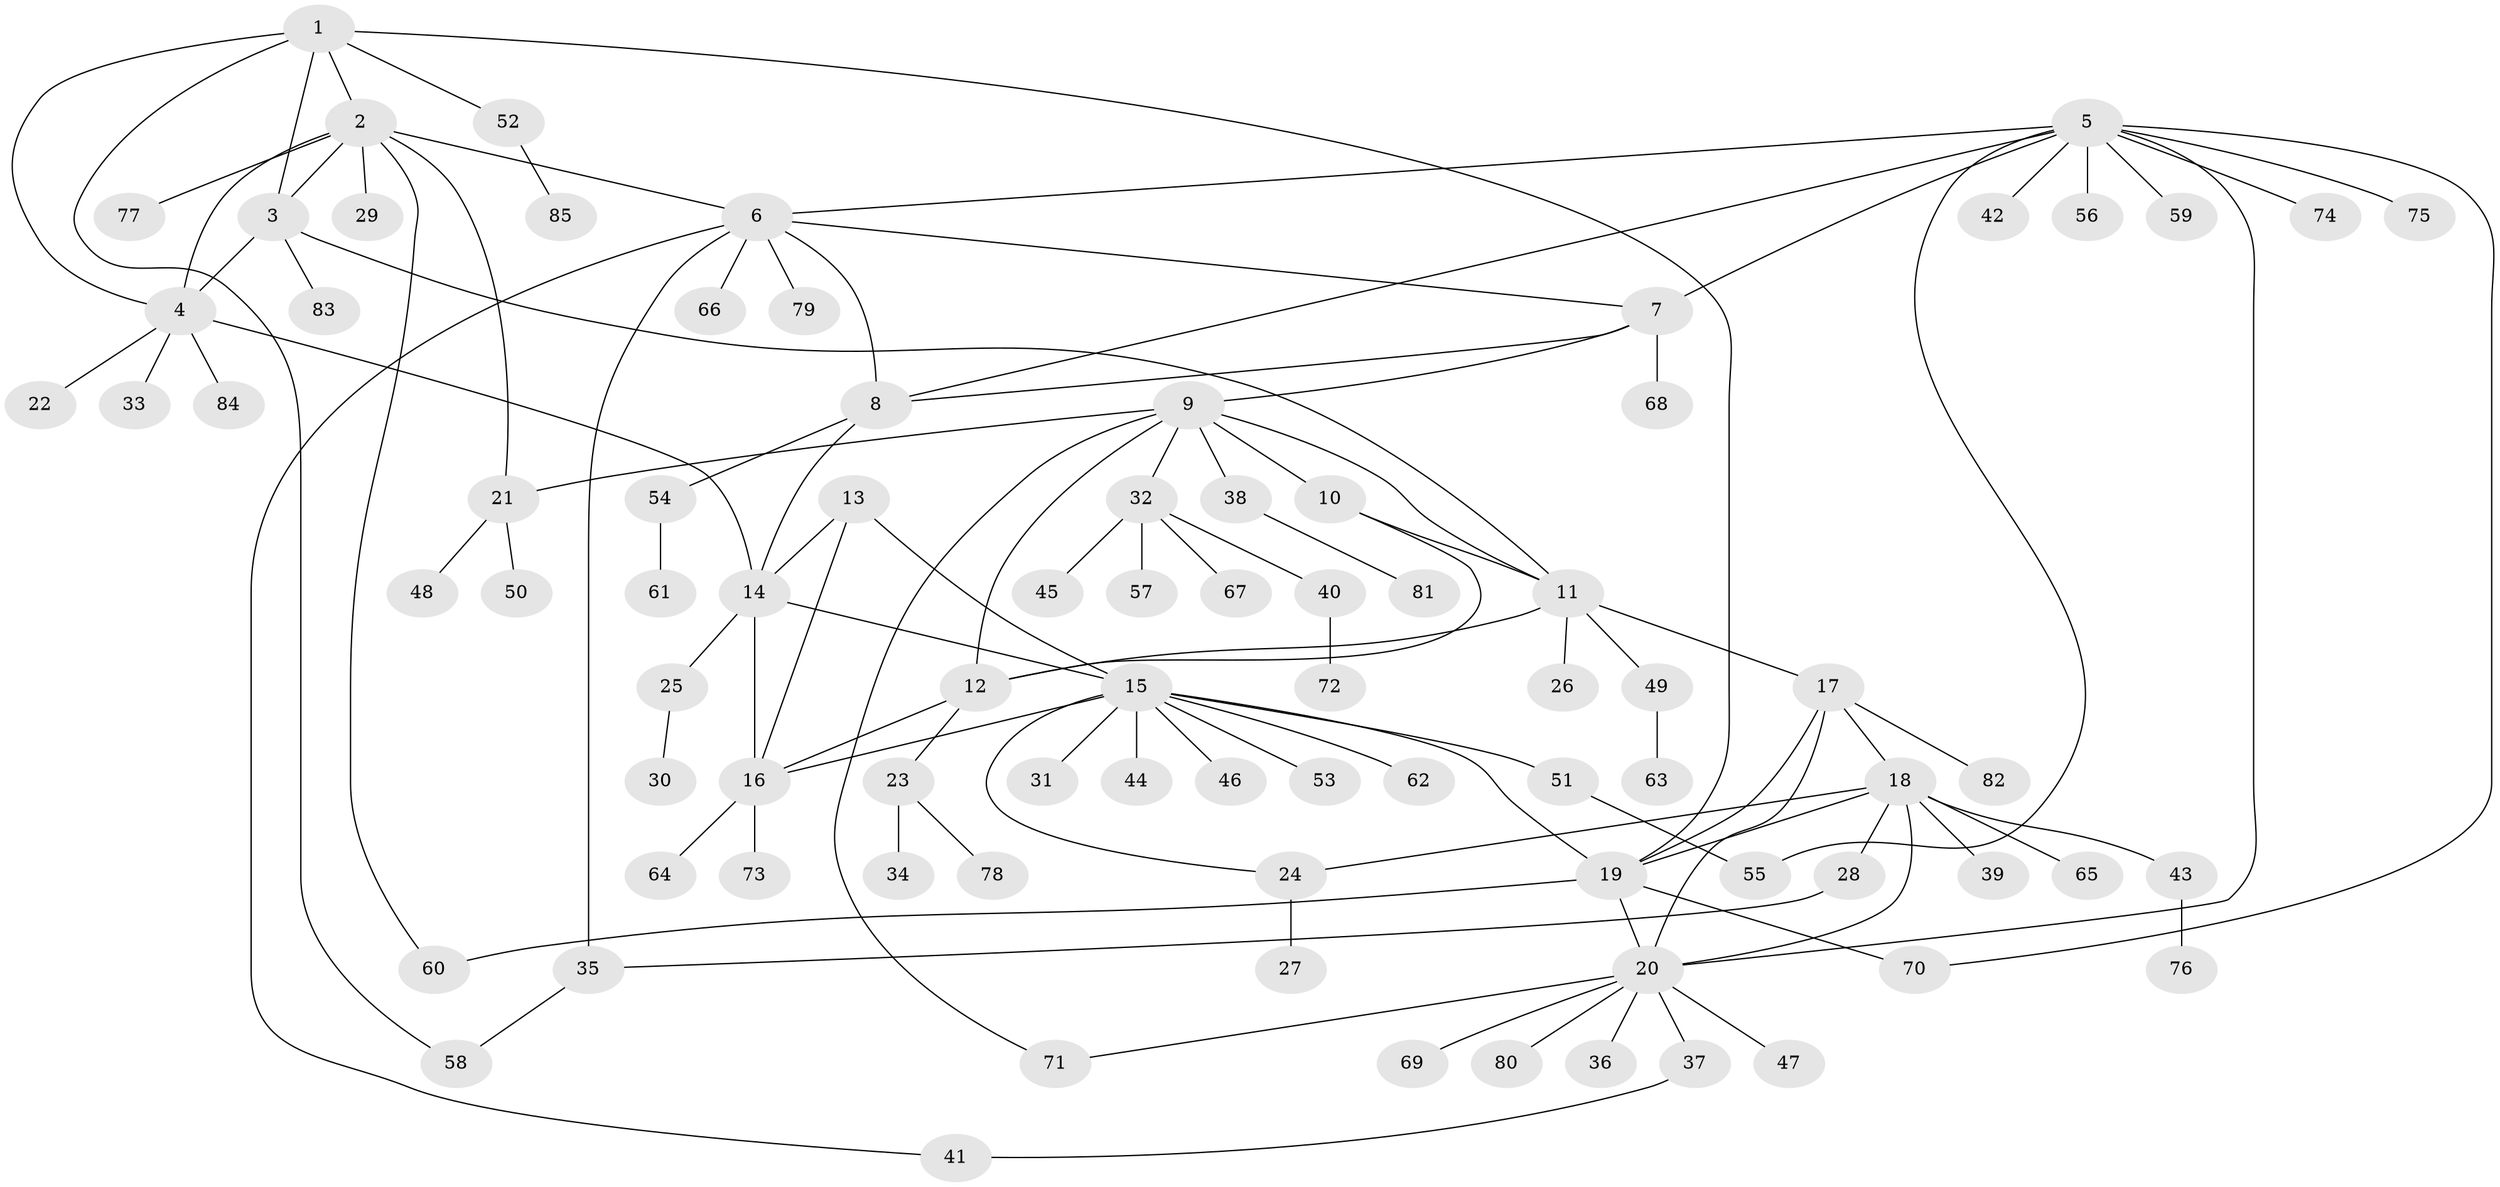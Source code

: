 // Generated by graph-tools (version 1.1) at 2025/54/03/09/25 04:54:13]
// undirected, 85 vertices, 114 edges
graph export_dot {
graph [start="1"]
  node [color=gray90,style=filled];
  1;
  2;
  3;
  4;
  5;
  6;
  7;
  8;
  9;
  10;
  11;
  12;
  13;
  14;
  15;
  16;
  17;
  18;
  19;
  20;
  21;
  22;
  23;
  24;
  25;
  26;
  27;
  28;
  29;
  30;
  31;
  32;
  33;
  34;
  35;
  36;
  37;
  38;
  39;
  40;
  41;
  42;
  43;
  44;
  45;
  46;
  47;
  48;
  49;
  50;
  51;
  52;
  53;
  54;
  55;
  56;
  57;
  58;
  59;
  60;
  61;
  62;
  63;
  64;
  65;
  66;
  67;
  68;
  69;
  70;
  71;
  72;
  73;
  74;
  75;
  76;
  77;
  78;
  79;
  80;
  81;
  82;
  83;
  84;
  85;
  1 -- 2;
  1 -- 3;
  1 -- 4;
  1 -- 19;
  1 -- 52;
  1 -- 58;
  2 -- 3;
  2 -- 4;
  2 -- 6;
  2 -- 21;
  2 -- 29;
  2 -- 60;
  2 -- 77;
  3 -- 4;
  3 -- 11;
  3 -- 83;
  4 -- 14;
  4 -- 22;
  4 -- 33;
  4 -- 84;
  5 -- 6;
  5 -- 7;
  5 -- 8;
  5 -- 20;
  5 -- 42;
  5 -- 55;
  5 -- 56;
  5 -- 59;
  5 -- 70;
  5 -- 74;
  5 -- 75;
  6 -- 7;
  6 -- 8;
  6 -- 35;
  6 -- 41;
  6 -- 66;
  6 -- 79;
  7 -- 8;
  7 -- 9;
  7 -- 68;
  8 -- 14;
  8 -- 54;
  9 -- 10;
  9 -- 11;
  9 -- 12;
  9 -- 21;
  9 -- 32;
  9 -- 38;
  9 -- 71;
  10 -- 11;
  10 -- 12;
  11 -- 12;
  11 -- 17;
  11 -- 26;
  11 -- 49;
  12 -- 16;
  12 -- 23;
  13 -- 14;
  13 -- 15;
  13 -- 16;
  14 -- 15;
  14 -- 16;
  14 -- 25;
  15 -- 16;
  15 -- 19;
  15 -- 24;
  15 -- 31;
  15 -- 44;
  15 -- 46;
  15 -- 51;
  15 -- 53;
  15 -- 62;
  16 -- 64;
  16 -- 73;
  17 -- 18;
  17 -- 19;
  17 -- 20;
  17 -- 82;
  18 -- 19;
  18 -- 20;
  18 -- 24;
  18 -- 28;
  18 -- 39;
  18 -- 43;
  18 -- 65;
  19 -- 20;
  19 -- 60;
  19 -- 70;
  20 -- 36;
  20 -- 37;
  20 -- 47;
  20 -- 69;
  20 -- 71;
  20 -- 80;
  21 -- 48;
  21 -- 50;
  23 -- 34;
  23 -- 78;
  24 -- 27;
  25 -- 30;
  28 -- 35;
  32 -- 40;
  32 -- 45;
  32 -- 57;
  32 -- 67;
  35 -- 58;
  37 -- 41;
  38 -- 81;
  40 -- 72;
  43 -- 76;
  49 -- 63;
  51 -- 55;
  52 -- 85;
  54 -- 61;
}
